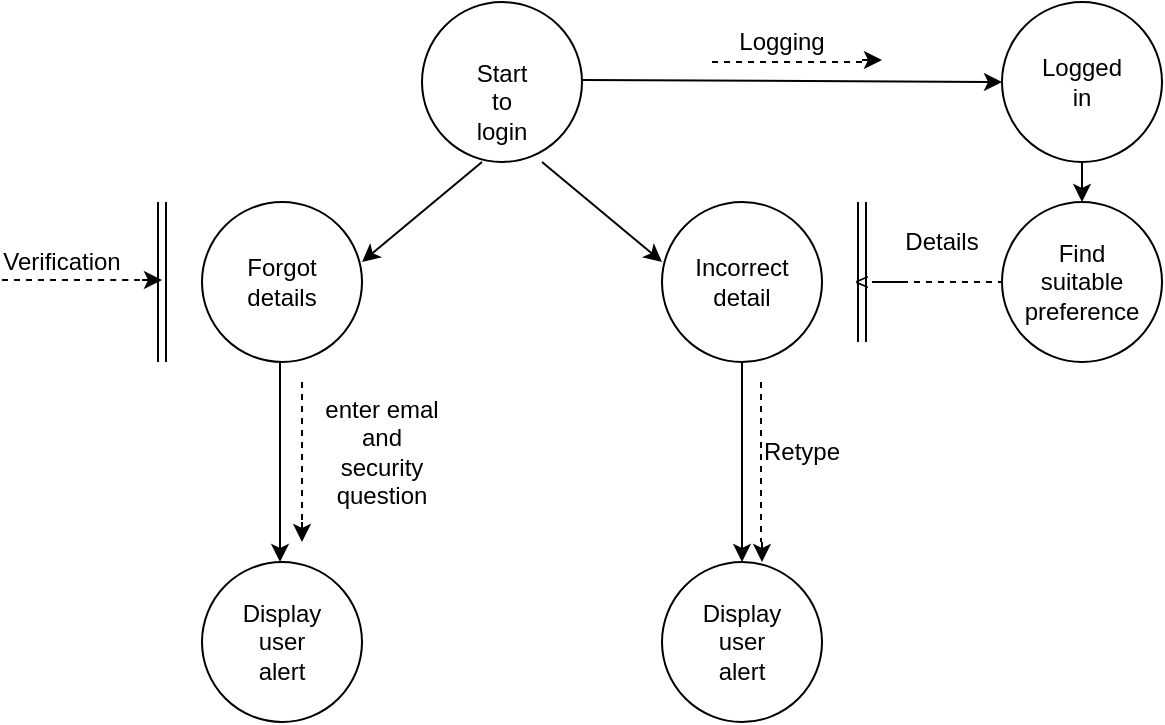 <mxfile version="10.6.5" type="device"><diagram id="Szs-zykc1RXYULeFfkXg" name="Page-1"><mxGraphModel dx="775" dy="497" grid="1" gridSize="10" guides="1" tooltips="1" connect="1" arrows="1" fold="1" page="1" pageScale="1" pageWidth="850" pageHeight="1100" math="0" shadow="0"><root><mxCell id="0"/><mxCell id="1" parent="0"/><mxCell id="-TVrqbp99s9M7UbnDoDw-1" value="" style="ellipse;whiteSpace=wrap;html=1;aspect=fixed;" vertex="1" parent="1"><mxGeometry x="300" y="120" width="80" height="80" as="geometry"/></mxCell><mxCell id="-TVrqbp99s9M7UbnDoDw-2" value="&lt;div&gt;Start to login&lt;br&gt;&lt;/div&gt;" style="text;html=1;strokeColor=none;fillColor=none;align=center;verticalAlign=middle;whiteSpace=wrap;rounded=0;strokeWidth=1;" vertex="1" parent="1"><mxGeometry x="320" y="160" width="40" height="20" as="geometry"/></mxCell><mxCell id="-TVrqbp99s9M7UbnDoDw-3" value="" style="endArrow=classic;html=1;" edge="1" parent="1"><mxGeometry width="50" height="50" relative="1" as="geometry"><mxPoint x="330" y="200" as="sourcePoint"/><mxPoint x="270" y="250" as="targetPoint"/></mxGeometry></mxCell><mxCell id="-TVrqbp99s9M7UbnDoDw-5" value="Forgot details" style="text;html=1;strokeColor=none;fillColor=none;align=center;verticalAlign=middle;whiteSpace=wrap;rounded=0;" vertex="1" parent="1"><mxGeometry x="210" y="270" width="40" height="20" as="geometry"/></mxCell><mxCell id="-TVrqbp99s9M7UbnDoDw-9" value="" style="ellipse;whiteSpace=wrap;html=1;aspect=fixed;strokeWidth=1;" vertex="1" parent="1"><mxGeometry x="190" y="220" width="80" height="80" as="geometry"/></mxCell><mxCell id="-TVrqbp99s9M7UbnDoDw-10" value="Forgot details" style="text;html=1;strokeColor=none;fillColor=none;align=center;verticalAlign=middle;whiteSpace=wrap;rounded=0;" vertex="1" parent="1"><mxGeometry x="210" y="250" width="40" height="20" as="geometry"/></mxCell><mxCell id="-TVrqbp99s9M7UbnDoDw-12" value="" style="endArrow=classic;html=1;entryX=0;entryY=0.375;entryDx=0;entryDy=0;entryPerimeter=0;" edge="1" parent="1" target="-TVrqbp99s9M7UbnDoDw-13"><mxGeometry width="50" height="50" relative="1" as="geometry"><mxPoint x="360" y="200" as="sourcePoint"/><mxPoint x="410" y="240" as="targetPoint"/></mxGeometry></mxCell><mxCell id="-TVrqbp99s9M7UbnDoDw-13" value="" style="ellipse;whiteSpace=wrap;html=1;aspect=fixed;strokeWidth=1;" vertex="1" parent="1"><mxGeometry x="420" y="220" width="80" height="80" as="geometry"/></mxCell><mxCell id="-TVrqbp99s9M7UbnDoDw-14" value="Incorrect detail" style="text;html=1;strokeColor=none;fillColor=none;align=center;verticalAlign=middle;whiteSpace=wrap;rounded=0;" vertex="1" parent="1"><mxGeometry x="440" y="250" width="40" height="20" as="geometry"/></mxCell><mxCell id="-TVrqbp99s9M7UbnDoDw-15" value="" style="shape=link;html=1;" edge="1" parent="1"><mxGeometry width="50" height="50" relative="1" as="geometry"><mxPoint x="520" y="290" as="sourcePoint"/><mxPoint x="520" y="220" as="targetPoint"/></mxGeometry></mxCell><mxCell id="-TVrqbp99s9M7UbnDoDw-17" value="" style="endArrow=none;dashed=1;html=1;" edge="1" parent="1" source="-TVrqbp99s9M7UbnDoDw-18"><mxGeometry width="50" height="50" relative="1" as="geometry"><mxPoint x="520" y="260" as="sourcePoint"/><mxPoint x="600" y="260" as="targetPoint"/><Array as="points"><mxPoint x="520" y="260"/></Array></mxGeometry></mxCell><mxCell id="-TVrqbp99s9M7UbnDoDw-18" value="&amp;lt;" style="text;html=1;strokeColor=none;fillColor=none;align=center;verticalAlign=middle;whiteSpace=wrap;rounded=0;" vertex="1" parent="1"><mxGeometry x="500" y="250" width="40" height="20" as="geometry"/></mxCell><mxCell id="-TVrqbp99s9M7UbnDoDw-19" value="" style="ellipse;whiteSpace=wrap;html=1;aspect=fixed;strokeWidth=1;" vertex="1" parent="1"><mxGeometry x="590" y="220" width="80" height="80" as="geometry"/></mxCell><mxCell id="-TVrqbp99s9M7UbnDoDw-20" value="Find suitable preference" style="text;html=1;strokeColor=none;fillColor=none;align=center;verticalAlign=middle;whiteSpace=wrap;rounded=0;" vertex="1" parent="1"><mxGeometry x="610" y="250" width="40" height="20" as="geometry"/></mxCell><mxCell id="-TVrqbp99s9M7UbnDoDw-21" value="" style="ellipse;whiteSpace=wrap;html=1;aspect=fixed;strokeWidth=1;" vertex="1" parent="1"><mxGeometry x="590" y="120" width="80" height="80" as="geometry"/></mxCell><mxCell id="-TVrqbp99s9M7UbnDoDw-23" value="Logged in" style="text;html=1;strokeColor=none;fillColor=none;align=center;verticalAlign=middle;whiteSpace=wrap;rounded=0;" vertex="1" parent="1"><mxGeometry x="610" y="150" width="40" height="20" as="geometry"/></mxCell><mxCell id="-TVrqbp99s9M7UbnDoDw-24" value="" style="endArrow=classic;html=1;" edge="1" parent="1"><mxGeometry width="50" height="50" relative="1" as="geometry"><mxPoint x="630" y="200" as="sourcePoint"/><mxPoint x="630" y="220" as="targetPoint"/></mxGeometry></mxCell><mxCell id="-TVrqbp99s9M7UbnDoDw-26" value="" style="endArrow=classic;html=1;entryX=0;entryY=0.5;entryDx=0;entryDy=0;" edge="1" parent="1" target="-TVrqbp99s9M7UbnDoDw-21"><mxGeometry width="50" height="50" relative="1" as="geometry"><mxPoint x="380" y="159" as="sourcePoint"/><mxPoint x="470" y="159" as="targetPoint"/></mxGeometry></mxCell><mxCell id="-TVrqbp99s9M7UbnDoDw-27" value="Logging" style="text;html=1;strokeColor=none;fillColor=none;align=center;verticalAlign=middle;whiteSpace=wrap;rounded=0;" vertex="1" parent="1"><mxGeometry x="435" y="130" width="90" height="20" as="geometry"/></mxCell><mxCell id="-TVrqbp99s9M7UbnDoDw-28" value="" style="endArrow=none;dashed=1;html=1;" edge="1" parent="1"><mxGeometry width="50" height="50" relative="1" as="geometry"><mxPoint x="445" y="150" as="sourcePoint"/><mxPoint x="520" y="150" as="targetPoint"/></mxGeometry></mxCell><mxCell id="-TVrqbp99s9M7UbnDoDw-31" value="" style="endArrow=classic;html=1;" edge="1" parent="1"><mxGeometry width="50" height="50" relative="1" as="geometry"><mxPoint x="520" y="149" as="sourcePoint"/><mxPoint x="530" y="149" as="targetPoint"/></mxGeometry></mxCell><mxCell id="-TVrqbp99s9M7UbnDoDw-32" value="" style="endArrow=classic;html=1;" edge="1" parent="1"><mxGeometry width="50" height="50" relative="1" as="geometry"><mxPoint x="300" y="360" as="sourcePoint"/><mxPoint x="300" y="360" as="targetPoint"/></mxGeometry></mxCell><mxCell id="-TVrqbp99s9M7UbnDoDw-33" value="Details" style="text;html=1;strokeColor=none;fillColor=none;align=center;verticalAlign=middle;whiteSpace=wrap;rounded=0;" vertex="1" parent="1"><mxGeometry x="540" y="230" width="40" height="20" as="geometry"/></mxCell><mxCell id="-TVrqbp99s9M7UbnDoDw-34" value="" style="shape=link;html=1;" edge="1" parent="1"><mxGeometry width="50" height="50" relative="1" as="geometry"><mxPoint x="170" y="300" as="sourcePoint"/><mxPoint x="170" y="220" as="targetPoint"/></mxGeometry></mxCell><mxCell id="-TVrqbp99s9M7UbnDoDw-37" value="" style="endArrow=none;dashed=1;html=1;" edge="1" parent="1"><mxGeometry width="50" height="50" relative="1" as="geometry"><mxPoint x="90" y="259" as="sourcePoint"/><mxPoint x="165" y="259" as="targetPoint"/><Array as="points"><mxPoint x="150" y="259"/></Array></mxGeometry></mxCell><mxCell id="-TVrqbp99s9M7UbnDoDw-38" value="" style="endArrow=classic;html=1;" edge="1" parent="1"><mxGeometry width="50" height="50" relative="1" as="geometry"><mxPoint x="160" y="259" as="sourcePoint"/><mxPoint x="170" y="259" as="targetPoint"/></mxGeometry></mxCell><mxCell id="-TVrqbp99s9M7UbnDoDw-39" value="Verification" style="text;html=1;strokeColor=none;fillColor=none;align=center;verticalAlign=middle;whiteSpace=wrap;rounded=0;" vertex="1" parent="1"><mxGeometry x="100" y="240" width="40" height="20" as="geometry"/></mxCell><mxCell id="-TVrqbp99s9M7UbnDoDw-40" value="" style="ellipse;whiteSpace=wrap;html=1;aspect=fixed;strokeWidth=1;" vertex="1" parent="1"><mxGeometry x="190" y="400" width="80" height="80" as="geometry"/></mxCell><mxCell id="-TVrqbp99s9M7UbnDoDw-41" value="Display user alert" style="text;html=1;strokeColor=none;fillColor=none;align=center;verticalAlign=middle;whiteSpace=wrap;rounded=0;" vertex="1" parent="1"><mxGeometry x="210" y="430" width="40" height="20" as="geometry"/></mxCell><mxCell id="-TVrqbp99s9M7UbnDoDw-43" value="" style="endArrow=classic;html=1;" edge="1" parent="1"><mxGeometry width="50" height="50" relative="1" as="geometry"><mxPoint x="229" y="300" as="sourcePoint"/><mxPoint x="229" y="400" as="targetPoint"/></mxGeometry></mxCell><mxCell id="-TVrqbp99s9M7UbnDoDw-44" value="" style="endArrow=classic;html=1;" edge="1" parent="1"><mxGeometry width="50" height="50" relative="1" as="geometry"><mxPoint x="460" y="300" as="sourcePoint"/><mxPoint x="460" y="400" as="targetPoint"/></mxGeometry></mxCell><mxCell id="-TVrqbp99s9M7UbnDoDw-45" value="" style="ellipse;whiteSpace=wrap;html=1;aspect=fixed;strokeWidth=1;" vertex="1" parent="1"><mxGeometry x="420" y="400" width="80" height="80" as="geometry"/></mxCell><mxCell id="-TVrqbp99s9M7UbnDoDw-46" value="Display user alert" style="text;html=1;strokeColor=none;fillColor=none;align=center;verticalAlign=middle;whiteSpace=wrap;rounded=0;" vertex="1" parent="1"><mxGeometry x="440" y="430" width="40" height="20" as="geometry"/></mxCell><mxCell id="-TVrqbp99s9M7UbnDoDw-48" value="enter emal and security question" style="text;html=1;strokeColor=none;fillColor=none;align=center;verticalAlign=middle;whiteSpace=wrap;rounded=0;rotation=0;" vertex="1" parent="1"><mxGeometry x="250" y="300" width="60" height="90" as="geometry"/></mxCell><mxCell id="-TVrqbp99s9M7UbnDoDw-49" value="Retype" style="text;html=1;strokeColor=none;fillColor=none;align=center;verticalAlign=middle;whiteSpace=wrap;rounded=0;" vertex="1" parent="1"><mxGeometry x="470" y="335" width="40" height="20" as="geometry"/></mxCell><mxCell id="-TVrqbp99s9M7UbnDoDw-51" value="" style="endArrow=none;dashed=1;html=1;" edge="1" parent="1"><mxGeometry width="50" height="50" relative="1" as="geometry"><mxPoint x="240" y="310" as="sourcePoint"/><mxPoint x="240" y="380" as="targetPoint"/></mxGeometry></mxCell><mxCell id="-TVrqbp99s9M7UbnDoDw-54" value="" style="endArrow=none;dashed=1;html=1;" edge="1" parent="1"><mxGeometry width="50" height="50" relative="1" as="geometry"><mxPoint x="469.5" y="310" as="sourcePoint"/><mxPoint x="469.5" y="390" as="targetPoint"/></mxGeometry></mxCell><mxCell id="-TVrqbp99s9M7UbnDoDw-60" value="" style="endArrow=classic;html=1;" edge="1" parent="1"><mxGeometry width="50" height="50" relative="1" as="geometry"><mxPoint x="240" y="380" as="sourcePoint"/><mxPoint x="240" y="390" as="targetPoint"/></mxGeometry></mxCell><mxCell id="-TVrqbp99s9M7UbnDoDw-61" value="" style="endArrow=classic;html=1;" edge="1" parent="1"><mxGeometry width="50" height="50" relative="1" as="geometry"><mxPoint x="470" y="390" as="sourcePoint"/><mxPoint x="470" y="400" as="targetPoint"/></mxGeometry></mxCell></root></mxGraphModel></diagram></mxfile>